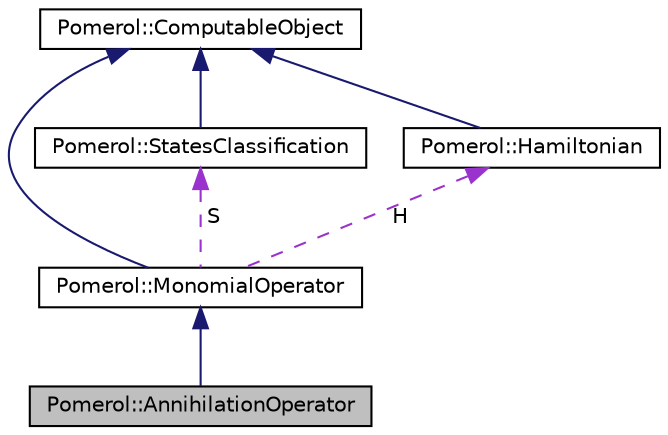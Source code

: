 digraph "Pomerol::AnnihilationOperator"
{
  edge [fontname="Helvetica",fontsize="10",labelfontname="Helvetica",labelfontsize="10"];
  node [fontname="Helvetica",fontsize="10",shape=record];
  Node3 [label="Pomerol::AnnihilationOperator",height=0.2,width=0.4,color="black", fillcolor="grey75", style="filled", fontcolor="black"];
  Node4 -> Node3 [dir="back",color="midnightblue",fontsize="10",style="solid",fontname="Helvetica"];
  Node4 [label="Pomerol::MonomialOperator",height=0.2,width=0.4,color="black", fillcolor="white", style="filled",URL="$class_pomerol_1_1_monomial_operator.html",tooltip="Monomial quantum operator. "];
  Node5 -> Node4 [dir="back",color="midnightblue",fontsize="10",style="solid",fontname="Helvetica"];
  Node5 [label="Pomerol::ComputableObject",height=0.2,width=0.4,color="black", fillcolor="white", style="filled",URL="$struct_pomerol_1_1_computable_object.html",tooltip="A base class for computable objects. "];
  Node6 -> Node4 [dir="back",color="darkorchid3",fontsize="10",style="dashed",label=" S" ,fontname="Helvetica"];
  Node6 [label="Pomerol::StatesClassification",height=0.2,width=0.4,color="black", fillcolor="white", style="filled",URL="$class_pomerol_1_1_states_classification.html",tooltip="Classification of many-body basis states into bases of invariant subspaces. "];
  Node5 -> Node6 [dir="back",color="midnightblue",fontsize="10",style="solid",fontname="Helvetica"];
  Node7 -> Node4 [dir="back",color="darkorchid3",fontsize="10",style="dashed",label=" H" ,fontname="Helvetica"];
  Node7 [label="Pomerol::Hamiltonian",height=0.2,width=0.4,color="black", fillcolor="white", style="filled",URL="$class_pomerol_1_1_hamiltonian.html",tooltip="Hamiltonian of a quantum system. "];
  Node5 -> Node7 [dir="back",color="midnightblue",fontsize="10",style="solid",fontname="Helvetica"];
}
